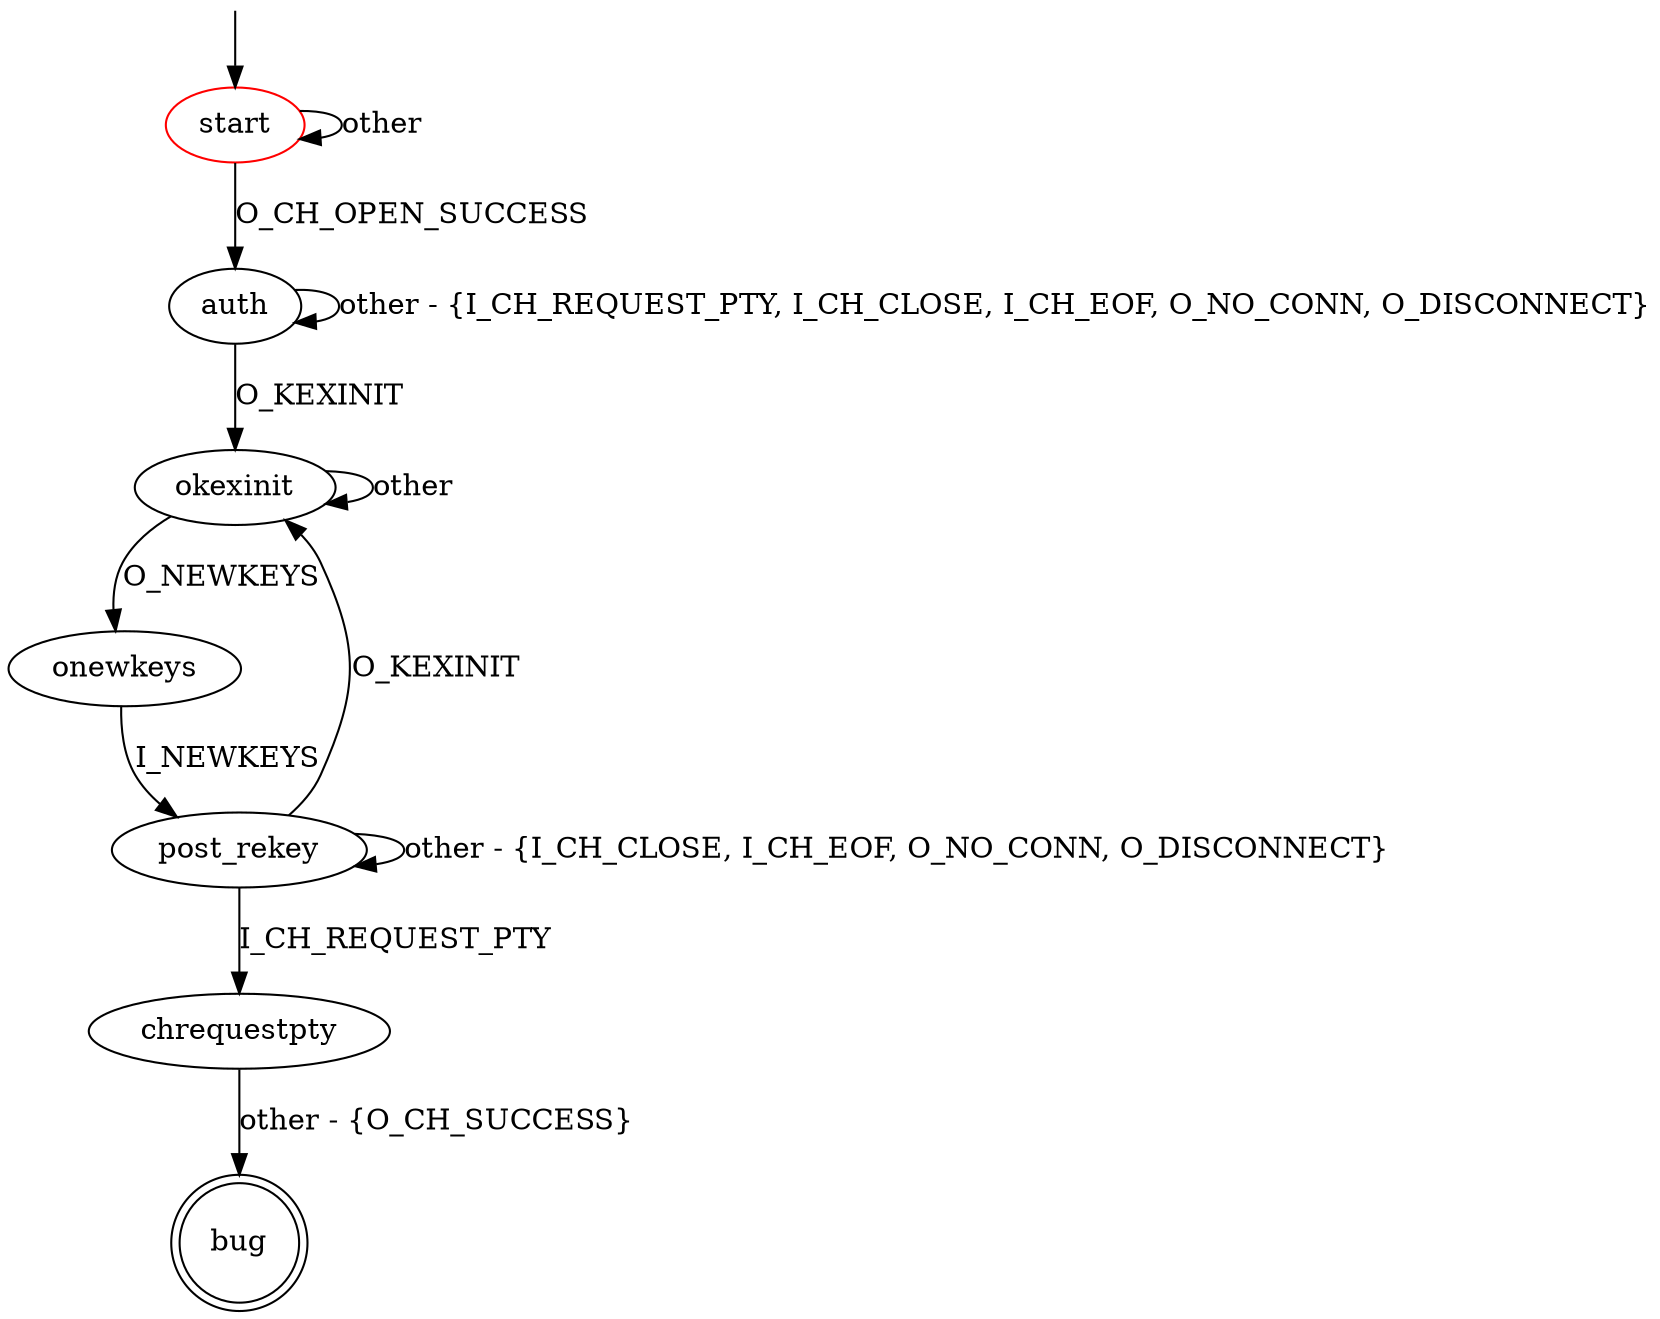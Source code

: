 digraph G {
label=""
start [color="red"]
bug [shape="doublecircle"]

start -> auth [label="O_CH_OPEN_SUCCESS"]
start -> start [label="other"]

auth -> okexinit [label="O_KEXINIT"]
auth -> auth [label="other - {I_CH_REQUEST_PTY, I_CH_CLOSE, I_CH_EOF, O_NO_CONN, O_DISCONNECT}"]

okexinit -> onewkeys [label="O_NEWKEYS"]
okexinit -> okexinit [label="other"]

onewkeys -> post_rekey [label="I_NEWKEYS"]


post_rekey -> okexinit [label="O_KEXINIT"]
post_rekey -> post_rekey [label="other - {I_CH_CLOSE, I_CH_EOF, O_NO_CONN, O_DISCONNECT}"]

post_rekey -> chrequestpty [label="I_CH_REQUEST_PTY"]
 
chrequestpty -> bug [label="other - {O_CH_SUCCESS}"]

__start0 [label="" shape="none" width="0" height="0"];
__start0 -> start;
}
